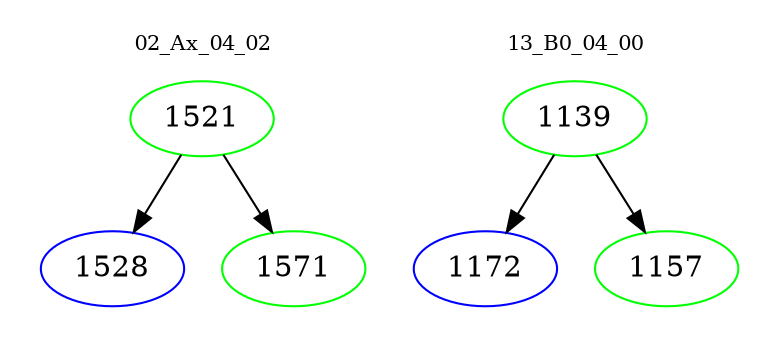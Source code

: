 digraph{
subgraph cluster_0 {
color = white
label = "02_Ax_04_02";
fontsize=10;
T0_1521 [label="1521", color="green"]
T0_1521 -> T0_1528 [color="black"]
T0_1528 [label="1528", color="blue"]
T0_1521 -> T0_1571 [color="black"]
T0_1571 [label="1571", color="green"]
}
subgraph cluster_1 {
color = white
label = "13_B0_04_00";
fontsize=10;
T1_1139 [label="1139", color="green"]
T1_1139 -> T1_1172 [color="black"]
T1_1172 [label="1172", color="blue"]
T1_1139 -> T1_1157 [color="black"]
T1_1157 [label="1157", color="green"]
}
}
